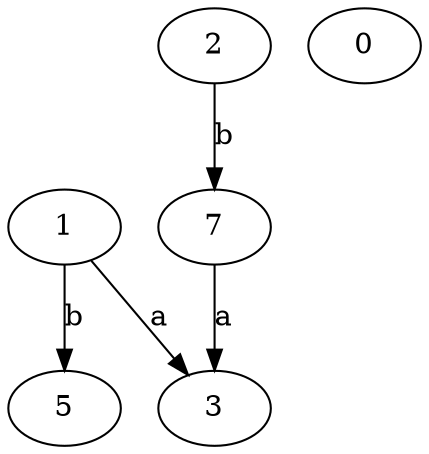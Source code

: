 strict digraph  {
1;
2;
3;
0;
5;
7;
1 -> 3  [label=a];
1 -> 5  [label=b];
2 -> 7  [label=b];
7 -> 3  [label=a];
}
